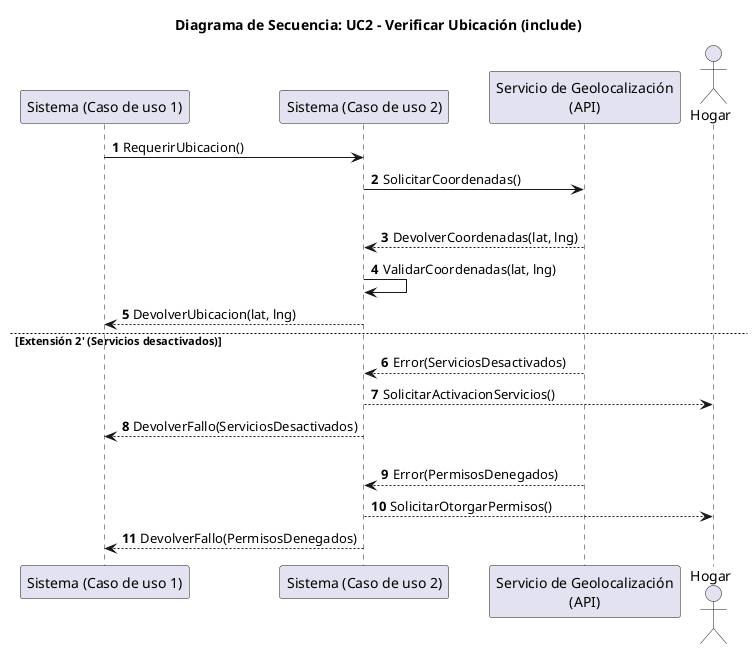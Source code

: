 @startuml
' --- Configuración ---
autonumber
title "Diagrama de Secuencia: UC2 - Verificar Ubicación (include)"

' --- Actores y Participantes ---
participant "Sistema (Caso de uso 1)" as UC1
participant "Sistema (Caso de uso 2)" as UC2
participant "Servicio de Geolocalización\n(API)" as GPS
actor "Hogar" as Hogar

' --- Flujo ---
' 1. Un caso de uso (UC1) requiere la ubicación
UC1 -> UC2: RequerirUbicacion()


' 2. El sistema solicita al servicio de geolocalización...
UC2 -> GPS: SolicitarCoordenadas()

' Manejo del flujo principal y las extensiones 2' y 2''
alt Flujo Principal (Éxito)
    ' 3. El servicio responde con la latitud y longitud
    GPS --> UC2: DevolverCoordenadas(lat, lng)

    
    ' 4. El sistema valida y devuelve las coordenadas
    UC2 -> UC2: ValidarCoordenadas(lat, lng)
    UC2 --> UC1: DevolverUbicacion(lat, lng)

else Extensión 2' (Servicios desactivados)
    GPS --> UC2: Error(ServiciosDesactivados)

    
    ' El sistema pide al usuario que los active
    UC2 --> Hogar: SolicitarActivacionServicios()

    ' (El flujo termina; UC1 es notificado del fallo)
    UC2 --> UC1: DevolverFallo(ServiciosDesactivados)


else Extensión 2'' (Permisos denegados)
    GPS --> UC2: Error(PermisosDenegados)

    
    ' El sistema pide al usuario que los otorgue
    UC2 --> Hogar: SolicitarOtorgarPermisos()

    ' (El flujo termina; UC1 es notificado del fallo)
    UC2 --> UC1: DevolverFallo(PermisosDenegados)
    deactivate Hogar